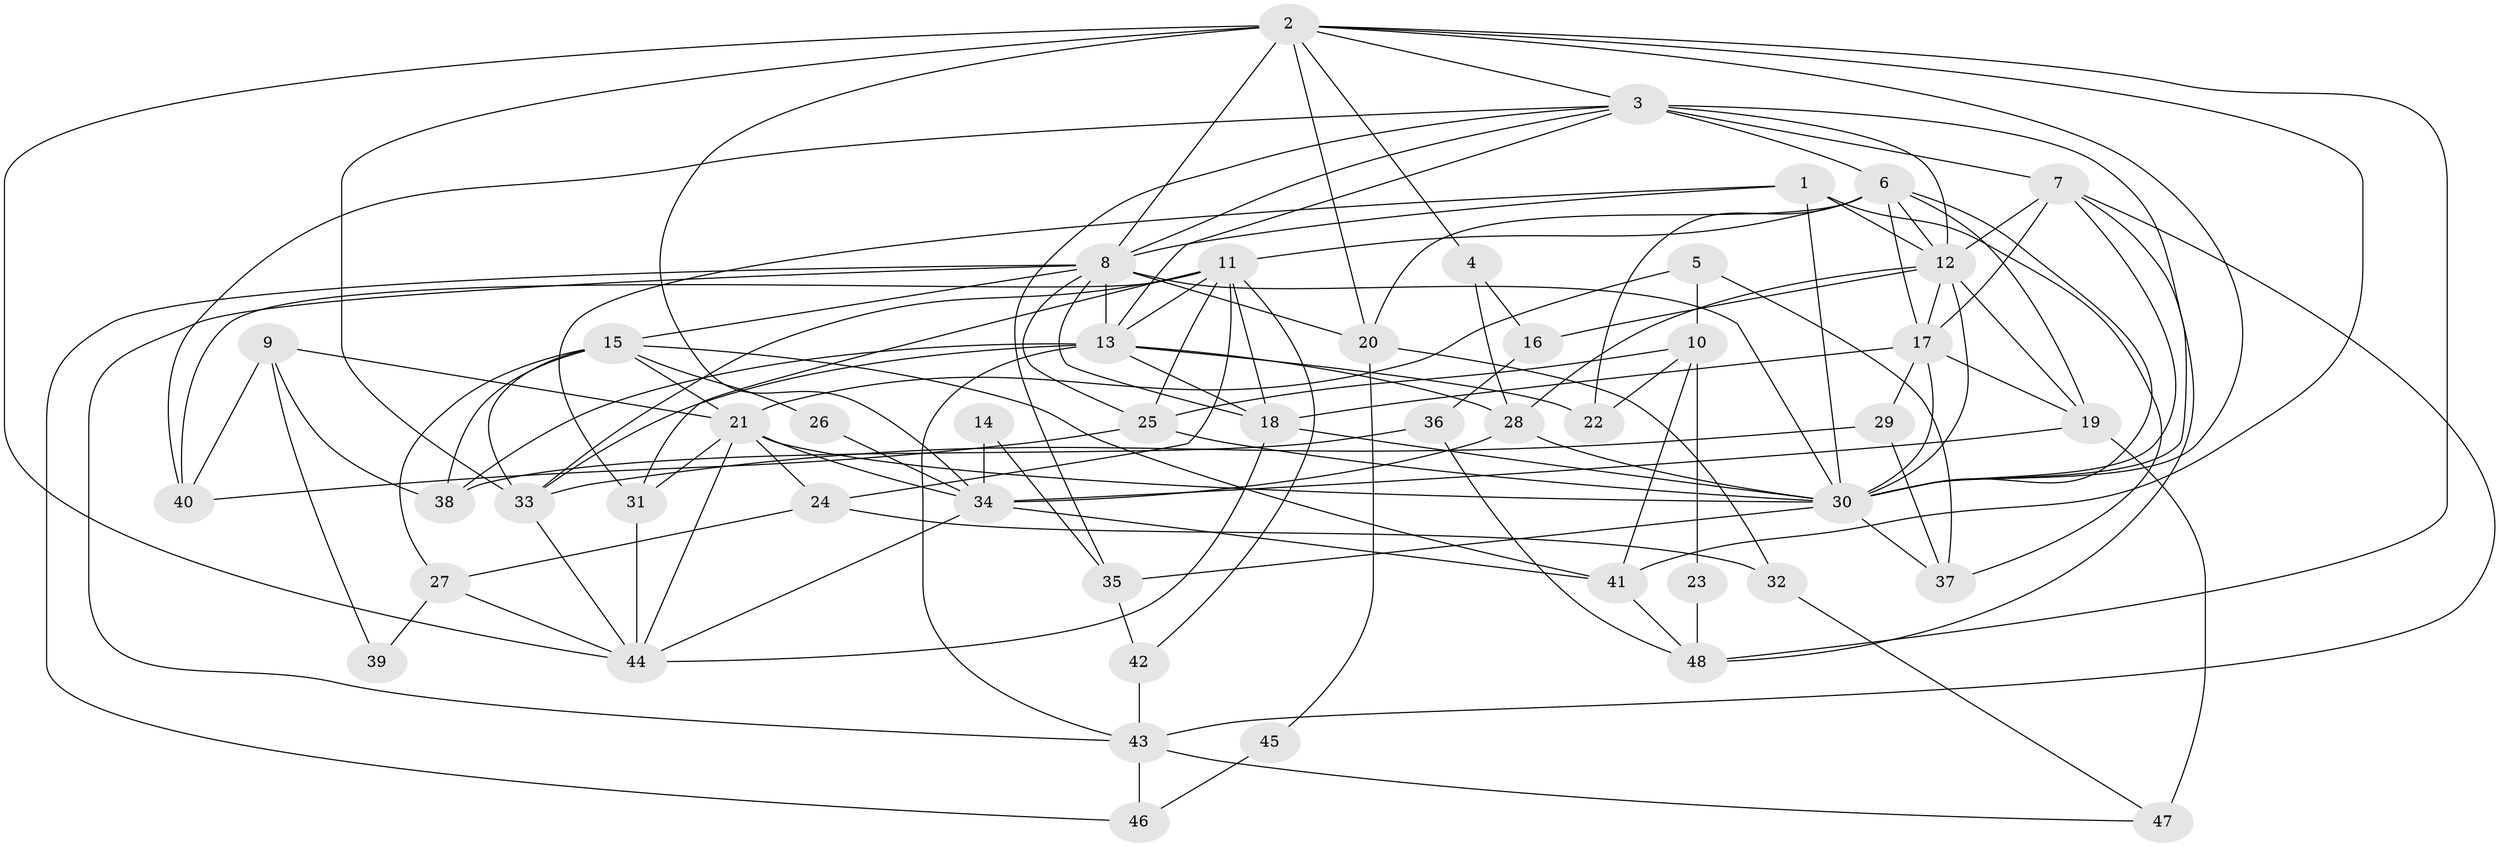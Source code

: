 // original degree distribution, {5: 0.19791666666666666, 4: 0.20833333333333334, 3: 0.34375, 6: 0.09375, 7: 0.041666666666666664, 2: 0.10416666666666667, 8: 0.010416666666666666}
// Generated by graph-tools (version 1.1) at 2025/36/03/09/25 02:36:14]
// undirected, 48 vertices, 126 edges
graph export_dot {
graph [start="1"]
  node [color=gray90,style=filled];
  1;
  2;
  3;
  4;
  5;
  6;
  7;
  8;
  9;
  10;
  11;
  12;
  13;
  14;
  15;
  16;
  17;
  18;
  19;
  20;
  21;
  22;
  23;
  24;
  25;
  26;
  27;
  28;
  29;
  30;
  31;
  32;
  33;
  34;
  35;
  36;
  37;
  38;
  39;
  40;
  41;
  42;
  43;
  44;
  45;
  46;
  47;
  48;
  1 -- 8 [weight=1.0];
  1 -- 12 [weight=1.0];
  1 -- 30 [weight=1.0];
  1 -- 31 [weight=1.0];
  1 -- 37 [weight=1.0];
  2 -- 3 [weight=1.0];
  2 -- 4 [weight=1.0];
  2 -- 8 [weight=1.0];
  2 -- 20 [weight=1.0];
  2 -- 30 [weight=1.0];
  2 -- 33 [weight=2.0];
  2 -- 34 [weight=1.0];
  2 -- 41 [weight=1.0];
  2 -- 44 [weight=1.0];
  2 -- 48 [weight=1.0];
  3 -- 6 [weight=1.0];
  3 -- 7 [weight=2.0];
  3 -- 8 [weight=1.0];
  3 -- 12 [weight=1.0];
  3 -- 13 [weight=1.0];
  3 -- 30 [weight=1.0];
  3 -- 35 [weight=1.0];
  3 -- 40 [weight=1.0];
  4 -- 16 [weight=1.0];
  4 -- 28 [weight=1.0];
  5 -- 10 [weight=1.0];
  5 -- 21 [weight=1.0];
  5 -- 37 [weight=1.0];
  6 -- 11 [weight=1.0];
  6 -- 12 [weight=1.0];
  6 -- 17 [weight=1.0];
  6 -- 19 [weight=1.0];
  6 -- 20 [weight=1.0];
  6 -- 22 [weight=1.0];
  6 -- 30 [weight=2.0];
  7 -- 12 [weight=2.0];
  7 -- 17 [weight=1.0];
  7 -- 30 [weight=1.0];
  7 -- 43 [weight=1.0];
  7 -- 48 [weight=1.0];
  8 -- 13 [weight=3.0];
  8 -- 15 [weight=1.0];
  8 -- 18 [weight=1.0];
  8 -- 20 [weight=1.0];
  8 -- 25 [weight=1.0];
  8 -- 30 [weight=1.0];
  8 -- 43 [weight=1.0];
  8 -- 46 [weight=1.0];
  9 -- 21 [weight=1.0];
  9 -- 38 [weight=1.0];
  9 -- 39 [weight=1.0];
  9 -- 40 [weight=1.0];
  10 -- 22 [weight=1.0];
  10 -- 23 [weight=1.0];
  10 -- 25 [weight=1.0];
  10 -- 41 [weight=1.0];
  11 -- 13 [weight=1.0];
  11 -- 18 [weight=2.0];
  11 -- 24 [weight=1.0];
  11 -- 25 [weight=1.0];
  11 -- 31 [weight=1.0];
  11 -- 33 [weight=2.0];
  11 -- 40 [weight=1.0];
  11 -- 42 [weight=1.0];
  12 -- 16 [weight=1.0];
  12 -- 17 [weight=3.0];
  12 -- 19 [weight=1.0];
  12 -- 28 [weight=1.0];
  12 -- 30 [weight=1.0];
  13 -- 18 [weight=1.0];
  13 -- 22 [weight=2.0];
  13 -- 28 [weight=1.0];
  13 -- 33 [weight=3.0];
  13 -- 38 [weight=1.0];
  13 -- 43 [weight=1.0];
  14 -- 34 [weight=1.0];
  14 -- 35 [weight=1.0];
  15 -- 21 [weight=1.0];
  15 -- 26 [weight=1.0];
  15 -- 27 [weight=1.0];
  15 -- 33 [weight=2.0];
  15 -- 38 [weight=1.0];
  15 -- 41 [weight=1.0];
  16 -- 36 [weight=1.0];
  17 -- 18 [weight=2.0];
  17 -- 19 [weight=1.0];
  17 -- 29 [weight=1.0];
  17 -- 30 [weight=1.0];
  18 -- 30 [weight=1.0];
  18 -- 44 [weight=1.0];
  19 -- 34 [weight=1.0];
  19 -- 47 [weight=1.0];
  20 -- 32 [weight=1.0];
  20 -- 45 [weight=1.0];
  21 -- 24 [weight=1.0];
  21 -- 30 [weight=1.0];
  21 -- 31 [weight=1.0];
  21 -- 34 [weight=1.0];
  21 -- 44 [weight=1.0];
  23 -- 48 [weight=1.0];
  24 -- 27 [weight=1.0];
  24 -- 32 [weight=1.0];
  25 -- 30 [weight=1.0];
  25 -- 40 [weight=1.0];
  26 -- 34 [weight=1.0];
  27 -- 39 [weight=1.0];
  27 -- 44 [weight=1.0];
  28 -- 30 [weight=1.0];
  28 -- 34 [weight=1.0];
  29 -- 33 [weight=1.0];
  29 -- 37 [weight=1.0];
  30 -- 35 [weight=1.0];
  30 -- 37 [weight=1.0];
  31 -- 44 [weight=1.0];
  32 -- 47 [weight=1.0];
  33 -- 44 [weight=1.0];
  34 -- 41 [weight=1.0];
  34 -- 44 [weight=1.0];
  35 -- 42 [weight=1.0];
  36 -- 38 [weight=1.0];
  36 -- 48 [weight=1.0];
  41 -- 48 [weight=1.0];
  42 -- 43 [weight=1.0];
  43 -- 46 [weight=1.0];
  43 -- 47 [weight=1.0];
  45 -- 46 [weight=1.0];
}

